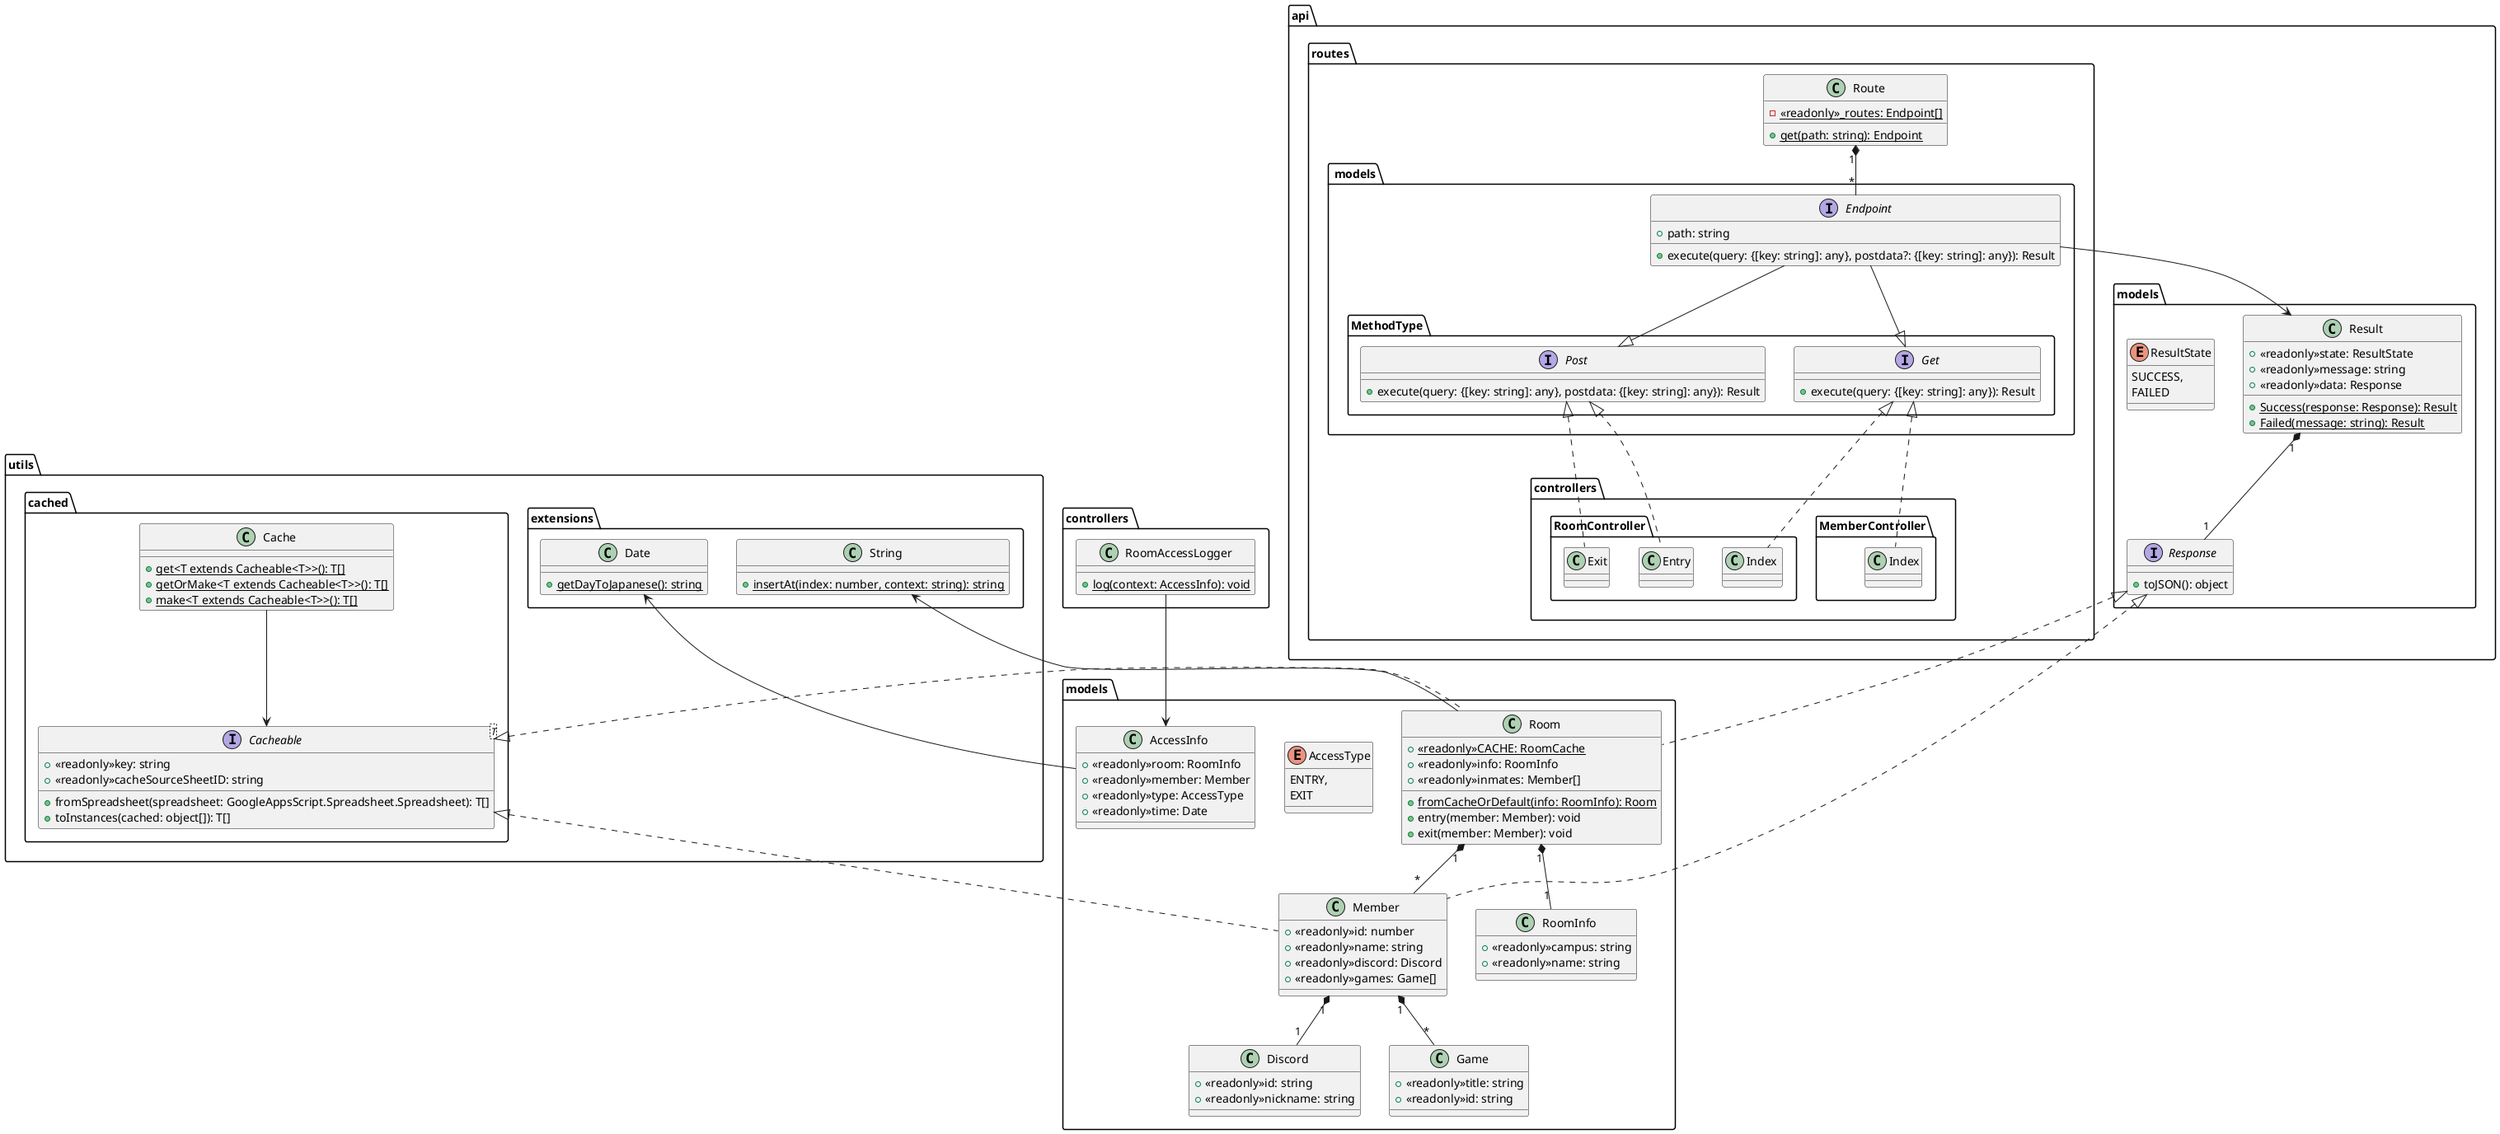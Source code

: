 @startuml
package api
{
    package models
    {
        interface Response
        {
            +toJSON(): object
        }
        class Result
        {
            +<<readonly>>state: ResultState
            +<<readonly>>message: string
            +<<readonly>>data: Response
            +{static}Success(response: Response): Result
            +{static}Failed(message: string): Result
        }
        enum ResultState
        {
            SUCCESS,
            FAILED
        }
    }
    package routes
    {
        package controllers
        {
            package MemberController
            {
                class Index
            }
            package RoomController
            {
                class "Index "
                class Entry
                class Exit
            }
        }
        package " models"
        {
            interface Endpoint
            {
                +path: string
                +execute(query: {[key: string]: any}, postdata?: {[key: string]: any}): Result
            }
            package MethodType
            {
                interface Get
                {
                    +execute(query: {[key: string]: any}): Result
                }
                interface Post
                {
                    +execute(query: {[key: string]: any}, postdata: {[key: string]: any}): Result
                }
            }
        }
        class Route
        {
            -{static}<<readonly>>_routes: Endpoint[]
            +{static}get(path: string): Endpoint
        }
    }
}
package "controllers "
{
    class RoomAccessLogger
    {
        +{static}log(context: AccessInfo): void
    }
}
package "models "
{
    class AccessInfo
    {
        +<<readonly>>room: RoomInfo
        +<<readonly>>member: Member
        +<<readonly>>type: AccessType
        +<<readonly>>time: Date
    }
    enum AccessType
    {
        ENTRY,
        EXIT
    }
    class Discord
    {
        +<<readonly>>id: string
        +<<readonly>>nickname: string
    }
    class Game
    {
        +<<readonly>>title: string
        +<<readonly>>id: string
    }
    class Member
    {
        +<<readonly>>id: number
        +<<readonly>>name: string
        +<<readonly>>discord: Discord
        +<<readonly>>games: Game[]
    }
    class Room
    {
        +{static}<<readonly>>CACHE: RoomCache
        +<<readonly>>info: RoomInfo
        +<<readonly>>inmates: Member[]
        +{static}fromCacheOrDefault(info: RoomInfo): Room
        +entry(member: Member): void
        +exit(member: Member): void
    }
    class RoomInfo
    {
        +<<readonly>>campus: string
        +<<readonly>>name: string
    }
}
package utils
{
    package cached
    {
        class Cache
        {
            +{static}get<T extends Cacheable<T>>(): T[]
            +{static}getOrMake<T extends Cacheable<T>>(): T[]
            +{static}make<T extends Cacheable<T>>(): T[]
        }
        interface Cacheable<T>
        {
            +<<readonly>>key: string
            +<<readonly>>cacheSourceSheetID: string
            +fromSpreadsheet(spreadsheet: GoogleAppsScript.Spreadsheet.Spreadsheet): T[]
            +toInstances(cached: object[]): T[]
        }
    }
    package extensions
    {
        class Date
        {
            +{static}getDayToJapanese(): string
        }
        class String
        {
            +{static}insertAt(index: number, context: string): string
        }
    }
}

Endpoint --|> Get
Endpoint --|> Post

Member .up.|> Response
Member .up.|> Cacheable
Room .up.|> Response
Room .up.|> Cacheable
Index .up.|> Get
Entry .up.|> Post
Exit .up.|> Post
"Index " .up.|> Get

Member "1" *-- "1" Discord
Member "1" *-- "*" Game
Room "1" *-- "1" RoomInfo
Room "1" *-- "*" Member
Result "1" *-- "1" Response
Route "1" *-- "*" Endpoint

Cache --> Cacheable
AccessInfo --> Date
Room --> String
RoomAccessLogger --> AccessInfo
Endpoint --> Result

@enduml